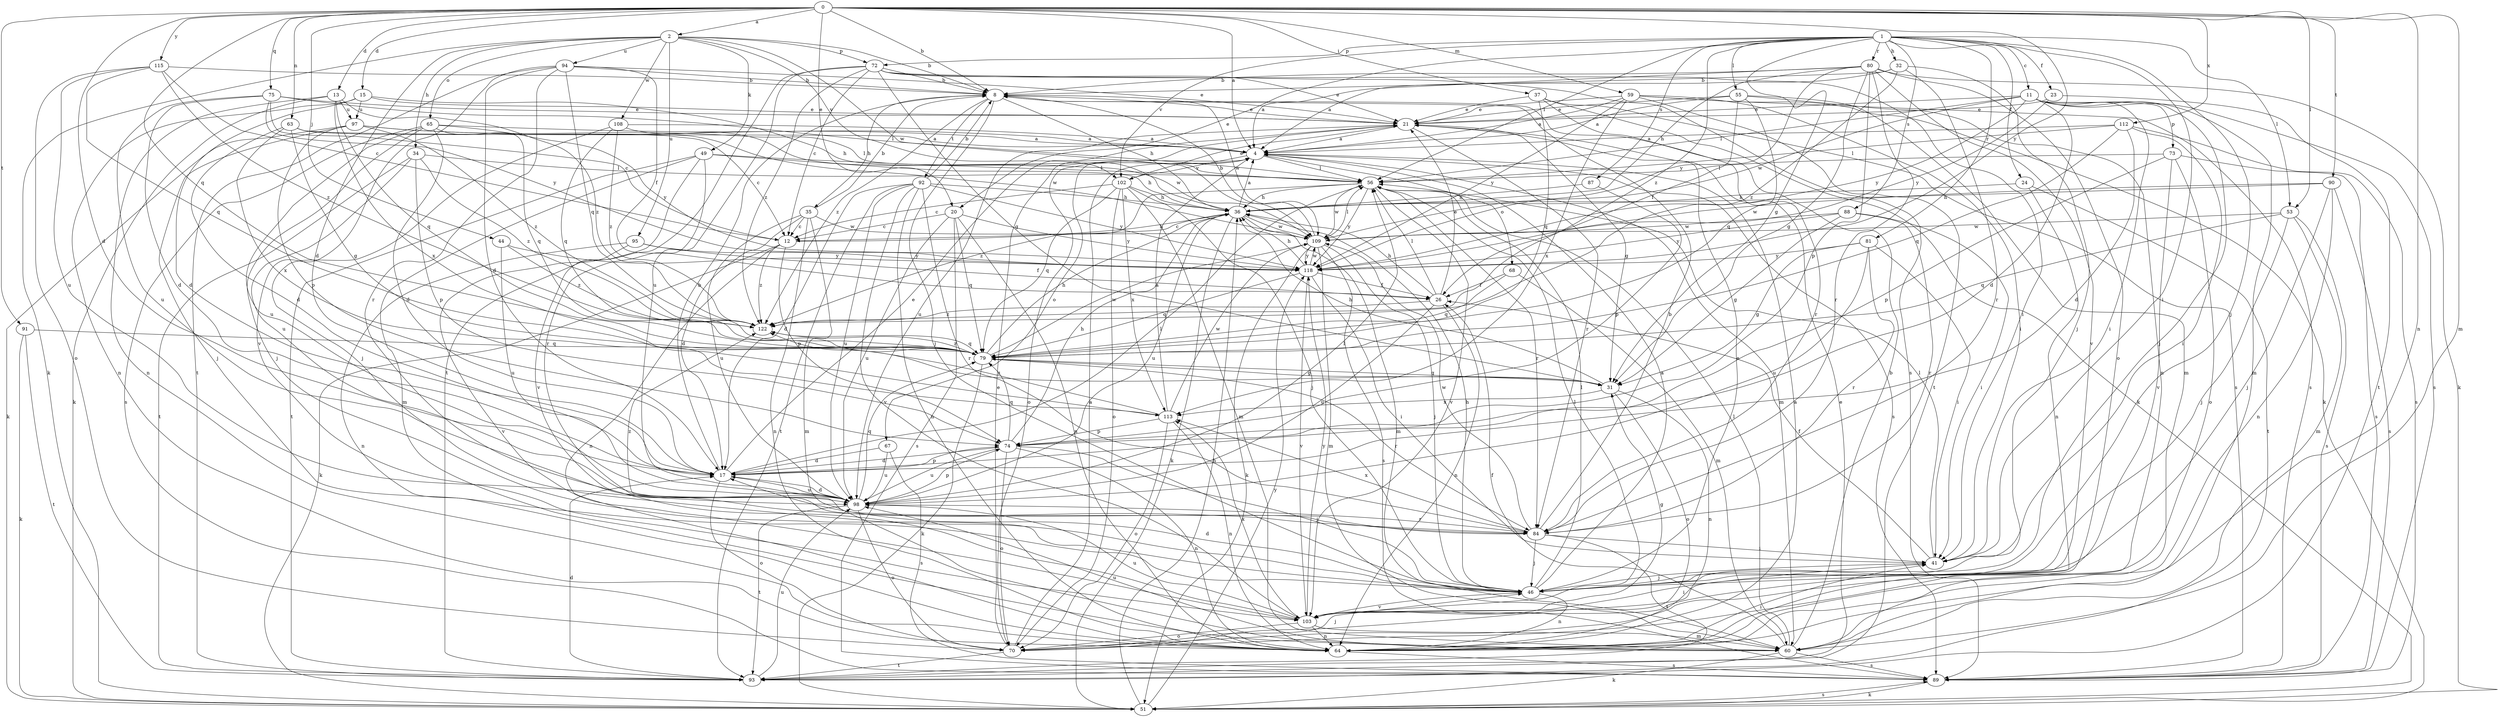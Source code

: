 strict digraph  {
0;
1;
2;
4;
8;
11;
12;
13;
15;
17;
20;
21;
23;
24;
26;
31;
32;
34;
35;
36;
37;
41;
44;
46;
49;
51;
53;
55;
56;
59;
60;
63;
64;
65;
67;
68;
70;
72;
73;
74;
75;
79;
80;
81;
84;
87;
88;
89;
90;
91;
92;
93;
94;
95;
97;
98;
102;
103;
108;
109;
112;
113;
115;
118;
122;
0 -> 2  [label=a];
0 -> 4  [label=a];
0 -> 8  [label=b];
0 -> 13  [label=d];
0 -> 15  [label=d];
0 -> 17  [label=d];
0 -> 20  [label=e];
0 -> 37  [label=i];
0 -> 44  [label=j];
0 -> 53  [label=l];
0 -> 59  [label=m];
0 -> 60  [label=m];
0 -> 63  [label=n];
0 -> 64  [label=n];
0 -> 75  [label=q];
0 -> 79  [label=q];
0 -> 90  [label=t];
0 -> 91  [label=t];
0 -> 112  [label=x];
0 -> 115  [label=y];
0 -> 118  [label=y];
1 -> 11  [label=c];
1 -> 20  [label=e];
1 -> 23  [label=f];
1 -> 24  [label=f];
1 -> 31  [label=g];
1 -> 32  [label=h];
1 -> 41  [label=i];
1 -> 46  [label=j];
1 -> 53  [label=l];
1 -> 55  [label=l];
1 -> 56  [label=l];
1 -> 72  [label=p];
1 -> 80  [label=r];
1 -> 81  [label=r];
1 -> 87  [label=s];
1 -> 88  [label=s];
1 -> 102  [label=v];
1 -> 122  [label=z];
2 -> 8  [label=b];
2 -> 17  [label=d];
2 -> 34  [label=h];
2 -> 49  [label=k];
2 -> 51  [label=k];
2 -> 65  [label=o];
2 -> 72  [label=p];
2 -> 94  [label=u];
2 -> 95  [label=u];
2 -> 102  [label=v];
2 -> 108  [label=w];
2 -> 109  [label=w];
4 -> 56  [label=l];
4 -> 60  [label=m];
4 -> 67  [label=o];
4 -> 68  [label=o];
4 -> 70  [label=o];
4 -> 89  [label=s];
4 -> 102  [label=v];
8 -> 21  [label=e];
8 -> 35  [label=h];
8 -> 36  [label=h];
8 -> 46  [label=j];
8 -> 92  [label=t];
8 -> 109  [label=w];
8 -> 122  [label=z];
11 -> 17  [label=d];
11 -> 21  [label=e];
11 -> 41  [label=i];
11 -> 46  [label=j];
11 -> 56  [label=l];
11 -> 60  [label=m];
11 -> 73  [label=p];
11 -> 89  [label=s];
11 -> 109  [label=w];
11 -> 118  [label=y];
12 -> 36  [label=h];
12 -> 51  [label=k];
12 -> 64  [label=n];
12 -> 74  [label=p];
12 -> 122  [label=z];
13 -> 51  [label=k];
13 -> 64  [label=n];
13 -> 79  [label=q];
13 -> 97  [label=u];
13 -> 113  [label=x];
13 -> 122  [label=z];
15 -> 17  [label=d];
15 -> 21  [label=e];
15 -> 36  [label=h];
15 -> 64  [label=n];
15 -> 97  [label=u];
17 -> 8  [label=b];
17 -> 21  [label=e];
17 -> 56  [label=l];
17 -> 70  [label=o];
17 -> 74  [label=p];
17 -> 98  [label=u];
20 -> 12  [label=c];
20 -> 64  [label=n];
20 -> 79  [label=q];
20 -> 89  [label=s];
20 -> 98  [label=u];
20 -> 118  [label=y];
21 -> 4  [label=a];
21 -> 31  [label=g];
21 -> 84  [label=r];
21 -> 98  [label=u];
23 -> 21  [label=e];
23 -> 93  [label=t];
23 -> 118  [label=y];
24 -> 36  [label=h];
24 -> 64  [label=n];
24 -> 93  [label=t];
26 -> 21  [label=e];
26 -> 36  [label=h];
26 -> 56  [label=l];
26 -> 64  [label=n];
26 -> 98  [label=u];
26 -> 122  [label=z];
31 -> 36  [label=h];
31 -> 64  [label=n];
31 -> 70  [label=o];
31 -> 79  [label=q];
31 -> 113  [label=x];
32 -> 4  [label=a];
32 -> 8  [label=b];
32 -> 46  [label=j];
32 -> 84  [label=r];
32 -> 122  [label=z];
34 -> 56  [label=l];
34 -> 74  [label=p];
34 -> 93  [label=t];
34 -> 98  [label=u];
34 -> 122  [label=z];
35 -> 8  [label=b];
35 -> 12  [label=c];
35 -> 17  [label=d];
35 -> 60  [label=m];
35 -> 64  [label=n];
35 -> 98  [label=u];
35 -> 109  [label=w];
36 -> 4  [label=a];
36 -> 12  [label=c];
36 -> 51  [label=k];
36 -> 60  [label=m];
36 -> 98  [label=u];
36 -> 109  [label=w];
37 -> 21  [label=e];
37 -> 51  [label=k];
37 -> 79  [label=q];
37 -> 84  [label=r];
37 -> 89  [label=s];
41 -> 26  [label=f];
41 -> 46  [label=j];
41 -> 56  [label=l];
44 -> 98  [label=u];
44 -> 118  [label=y];
44 -> 122  [label=z];
46 -> 4  [label=a];
46 -> 17  [label=d];
46 -> 21  [label=e];
46 -> 36  [label=h];
46 -> 56  [label=l];
46 -> 64  [label=n];
46 -> 103  [label=v];
49 -> 36  [label=h];
49 -> 56  [label=l];
49 -> 60  [label=m];
49 -> 84  [label=r];
49 -> 93  [label=t];
49 -> 103  [label=v];
51 -> 36  [label=h];
51 -> 89  [label=s];
51 -> 118  [label=y];
53 -> 46  [label=j];
53 -> 60  [label=m];
53 -> 79  [label=q];
53 -> 89  [label=s];
53 -> 109  [label=w];
55 -> 4  [label=a];
55 -> 21  [label=e];
55 -> 26  [label=f];
55 -> 60  [label=m];
55 -> 64  [label=n];
55 -> 79  [label=q];
56 -> 36  [label=h];
56 -> 84  [label=r];
56 -> 103  [label=v];
56 -> 109  [label=w];
56 -> 118  [label=y];
56 -> 122  [label=z];
59 -> 4  [label=a];
59 -> 21  [label=e];
59 -> 41  [label=i];
59 -> 51  [label=k];
59 -> 89  [label=s];
59 -> 93  [label=t];
59 -> 113  [label=x];
59 -> 118  [label=y];
60 -> 8  [label=b];
60 -> 26  [label=f];
60 -> 51  [label=k];
60 -> 56  [label=l];
60 -> 89  [label=s];
60 -> 98  [label=u];
63 -> 4  [label=a];
63 -> 12  [label=c];
63 -> 17  [label=d];
63 -> 31  [label=g];
63 -> 109  [label=w];
63 -> 113  [label=x];
64 -> 4  [label=a];
64 -> 41  [label=i];
64 -> 89  [label=s];
65 -> 4  [label=a];
65 -> 17  [label=d];
65 -> 46  [label=j];
65 -> 79  [label=q];
65 -> 89  [label=s];
65 -> 98  [label=u];
65 -> 118  [label=y];
67 -> 17  [label=d];
67 -> 89  [label=s];
67 -> 98  [label=u];
68 -> 26  [label=f];
68 -> 60  [label=m];
68 -> 79  [label=q];
70 -> 4  [label=a];
70 -> 21  [label=e];
70 -> 46  [label=j];
70 -> 93  [label=t];
72 -> 8  [label=b];
72 -> 12  [label=c];
72 -> 21  [label=e];
72 -> 31  [label=g];
72 -> 41  [label=i];
72 -> 89  [label=s];
72 -> 93  [label=t];
72 -> 98  [label=u];
72 -> 122  [label=z];
73 -> 56  [label=l];
73 -> 70  [label=o];
73 -> 74  [label=p];
73 -> 89  [label=s];
73 -> 103  [label=v];
74 -> 17  [label=d];
74 -> 36  [label=h];
74 -> 46  [label=j];
74 -> 64  [label=n];
74 -> 70  [label=o];
74 -> 79  [label=q];
74 -> 98  [label=u];
75 -> 12  [label=c];
75 -> 17  [label=d];
75 -> 21  [label=e];
75 -> 56  [label=l];
75 -> 98  [label=u];
75 -> 118  [label=y];
79 -> 31  [label=g];
79 -> 36  [label=h];
79 -> 51  [label=k];
79 -> 84  [label=r];
79 -> 109  [label=w];
79 -> 122  [label=z];
80 -> 4  [label=a];
80 -> 8  [label=b];
80 -> 31  [label=g];
80 -> 36  [label=h];
80 -> 51  [label=k];
80 -> 70  [label=o];
80 -> 74  [label=p];
80 -> 84  [label=r];
80 -> 103  [label=v];
80 -> 118  [label=y];
81 -> 31  [label=g];
81 -> 41  [label=i];
81 -> 84  [label=r];
81 -> 98  [label=u];
81 -> 118  [label=y];
84 -> 8  [label=b];
84 -> 41  [label=i];
84 -> 46  [label=j];
84 -> 93  [label=t];
84 -> 109  [label=w];
84 -> 113  [label=x];
84 -> 122  [label=z];
87 -> 36  [label=h];
87 -> 74  [label=p];
88 -> 31  [label=g];
88 -> 41  [label=i];
88 -> 84  [label=r];
88 -> 109  [label=w];
88 -> 118  [label=y];
89 -> 51  [label=k];
90 -> 36  [label=h];
90 -> 46  [label=j];
90 -> 64  [label=n];
90 -> 89  [label=s];
90 -> 109  [label=w];
91 -> 51  [label=k];
91 -> 79  [label=q];
91 -> 93  [label=t];
92 -> 8  [label=b];
92 -> 17  [label=d];
92 -> 36  [label=h];
92 -> 64  [label=n];
92 -> 84  [label=r];
92 -> 93  [label=t];
92 -> 98  [label=u];
92 -> 103  [label=v];
92 -> 118  [label=y];
93 -> 17  [label=d];
93 -> 21  [label=e];
93 -> 98  [label=u];
94 -> 8  [label=b];
94 -> 17  [label=d];
94 -> 21  [label=e];
94 -> 26  [label=f];
94 -> 79  [label=q];
94 -> 84  [label=r];
94 -> 93  [label=t];
94 -> 103  [label=v];
95 -> 26  [label=f];
95 -> 64  [label=n];
95 -> 103  [label=v];
95 -> 118  [label=y];
97 -> 4  [label=a];
97 -> 46  [label=j];
97 -> 51  [label=k];
97 -> 56  [label=l];
97 -> 74  [label=p];
97 -> 122  [label=z];
98 -> 17  [label=d];
98 -> 56  [label=l];
98 -> 70  [label=o];
98 -> 74  [label=p];
98 -> 79  [label=q];
98 -> 84  [label=r];
98 -> 93  [label=t];
102 -> 12  [label=c];
102 -> 21  [label=e];
102 -> 36  [label=h];
102 -> 46  [label=j];
102 -> 60  [label=m];
102 -> 70  [label=o];
102 -> 79  [label=q];
102 -> 113  [label=x];
103 -> 31  [label=g];
103 -> 41  [label=i];
103 -> 56  [label=l];
103 -> 60  [label=m];
103 -> 64  [label=n];
103 -> 70  [label=o];
103 -> 98  [label=u];
103 -> 113  [label=x];
103 -> 118  [label=y];
108 -> 4  [label=a];
108 -> 46  [label=j];
108 -> 79  [label=q];
108 -> 109  [label=w];
108 -> 122  [label=z];
109 -> 8  [label=b];
109 -> 46  [label=j];
109 -> 51  [label=k];
109 -> 56  [label=l];
109 -> 60  [label=m];
109 -> 89  [label=s];
109 -> 118  [label=y];
112 -> 4  [label=a];
112 -> 17  [label=d];
112 -> 41  [label=i];
112 -> 56  [label=l];
112 -> 79  [label=q];
112 -> 89  [label=s];
113 -> 4  [label=a];
113 -> 64  [label=n];
113 -> 70  [label=o];
113 -> 74  [label=p];
113 -> 109  [label=w];
113 -> 122  [label=z];
115 -> 8  [label=b];
115 -> 12  [label=c];
115 -> 70  [label=o];
115 -> 79  [label=q];
115 -> 98  [label=u];
115 -> 122  [label=z];
118 -> 26  [label=f];
118 -> 36  [label=h];
118 -> 41  [label=i];
118 -> 79  [label=q];
118 -> 103  [label=v];
118 -> 109  [label=w];
122 -> 79  [label=q];
}
